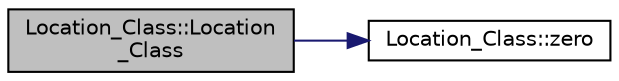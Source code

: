 digraph "Location_Class::Location_Class"
{
 // INTERACTIVE_SVG=YES
  edge [fontname="Helvetica",fontsize="10",labelfontname="Helvetica",labelfontsize="10"];
  node [fontname="Helvetica",fontsize="10",shape=record];
  rankdir="LR";
  Node1 [label="Location_Class::Location\l_Class",height=0.2,width=0.4,color="black", fillcolor="grey75", style="filled", fontcolor="black"];
  Node1 -> Node2 [color="midnightblue",fontsize="10",style="solid",fontname="Helvetica"];
  Node2 [label="Location_Class::zero",height=0.2,width=0.4,color="black", fillcolor="white", style="filled",URL="$classLocation__Class.html#a252d2e78c003526d9be5092d02b374f6"];
}
